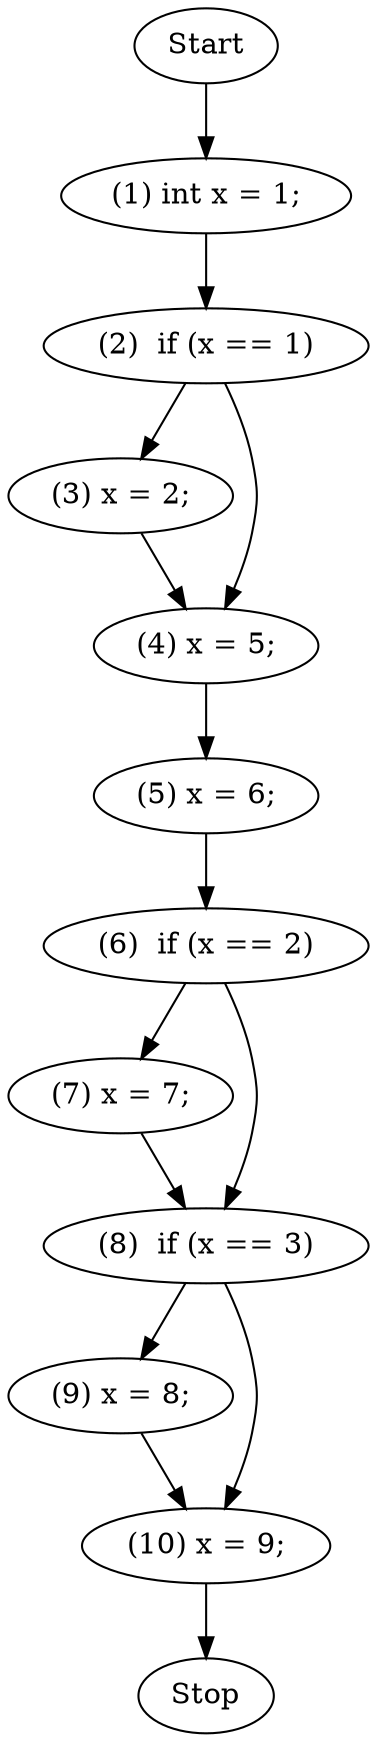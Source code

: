 digraph G {
Start->"(1) int x = 1;";"(1) int x = 1;"->"(2)  if (x == 1)";"(2)  if (x == 1)"->"(3) x = 2;";"(3) x = 2;"->"(4) x = 5;";"(2)  if (x == 1)"->"(4) x = 5;";"(4) x = 5;"->"(5) x = 6;";"(5) x = 6;"->"(6)  if (x == 2)";"(6)  if (x == 2)"->"(7) x = 7;";"(6)  if (x == 2)"->"(8)  if (x == 3)";"(7) x = 7;"->"(8)  if (x == 3)";"(8)  if (x == 3)"->"(9) x = 8;";"(9) x = 8;"->"(10) x = 9;";"(8)  if (x == 3)"->"(10) x = 9;";"(10) x = 9;"-> Stop;}
